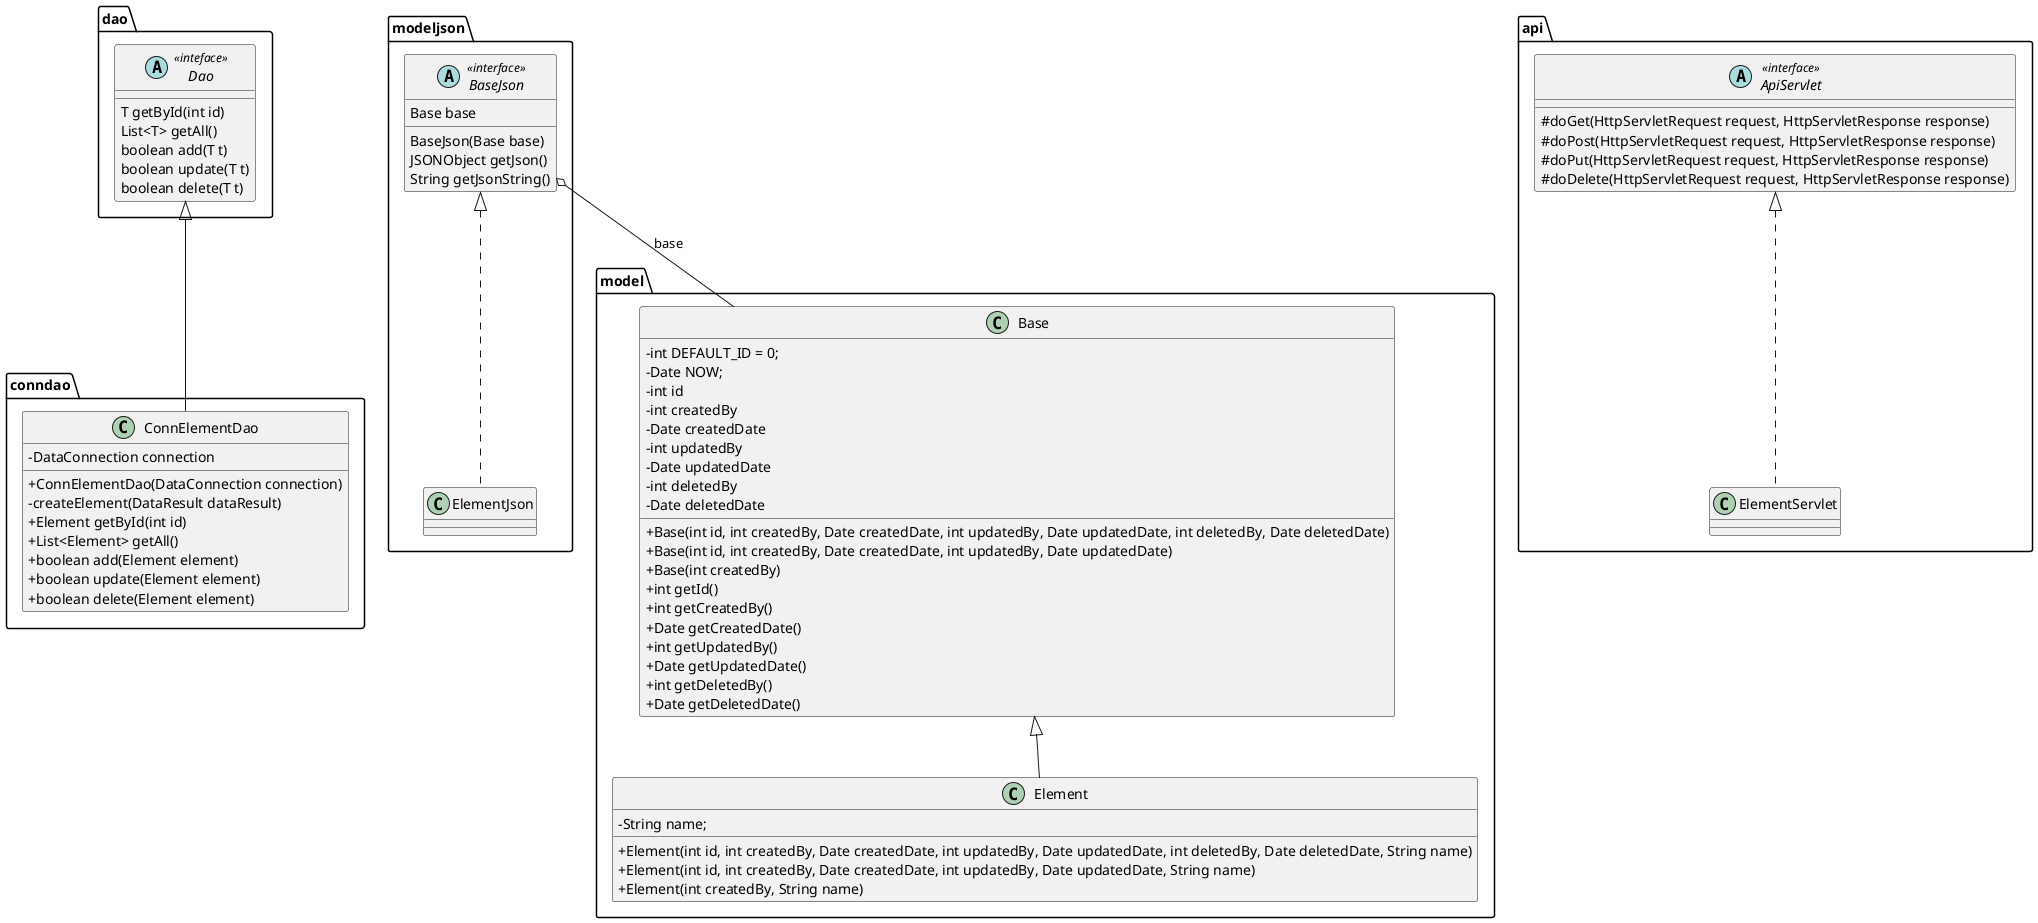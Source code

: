 @startuml
skinparam classAttributeIconSize 0

package dao {
    abstract Dao <<inteface>> {
        T getById(int id)
        List<T> getAll()
        boolean add(T t)
        boolean update(T t)
        boolean delete(T t)
    }
}

package model {
    class Base {
        -int DEFAULT_ID = 0;
        -Date NOW;
        -int id
        -int createdBy
        -Date createdDate
        -int updatedBy
        -Date updatedDate
        -int deletedBy
        -Date deletedDate
        +Base(int id, int createdBy, Date createdDate, int updatedBy, Date updatedDate, int deletedBy, Date deletedDate)
        +Base(int id, int createdBy, Date createdDate, int updatedBy, Date updatedDate)
        +Base(int createdBy)
        +int getId()
        +int getCreatedBy()
        +Date getCreatedDate()
        +int getUpdatedBy()
        +Date getUpdatedDate()
        +int getDeletedBy()
        +Date getDeletedDate()
    }

    class Element {
        -String name;
        +Element(int id, int createdBy, Date createdDate, int updatedBy, Date updatedDate, int deletedBy, Date deletedDate, String name)
        +Element(int id, int createdBy, Date createdDate, int updatedBy, Date updatedDate, String name)
        +Element(int createdBy, String name)
    }
    Base <|-- Element
}

package conndao {
    class ConnElementDao {
        - DataConnection connection
        + ConnElementDao(DataConnection connection)
        - createElement(DataResult dataResult)
        + Element getById(int id)
        + List<Element> getAll()
        + boolean add(Element element)
        + boolean update(Element element)
        + boolean delete(Element element)
    }
    Dao <|-- ConnElementDao
}

package modeljson {
    abstract BaseJson <<interface>> {
        Base base
        BaseJson(Base base)
        JSONObject getJson()
        String getJsonString()
    }
    BaseJson o-- Base : base

    class ElementJson {

    }
    BaseJson <|.. ElementJson
}

package api {
    abstract ApiServlet <<interface>> {
        #doGet(HttpServletRequest request, HttpServletResponse response)
        #doPost(HttpServletRequest request, HttpServletResponse response)
        #doPut(HttpServletRequest request, HttpServletResponse response)
        #doDelete(HttpServletRequest request, HttpServletResponse response)
    }

    class ElementServlet {

    }
    ApiServlet <|.. ElementServlet
}

@enduml
